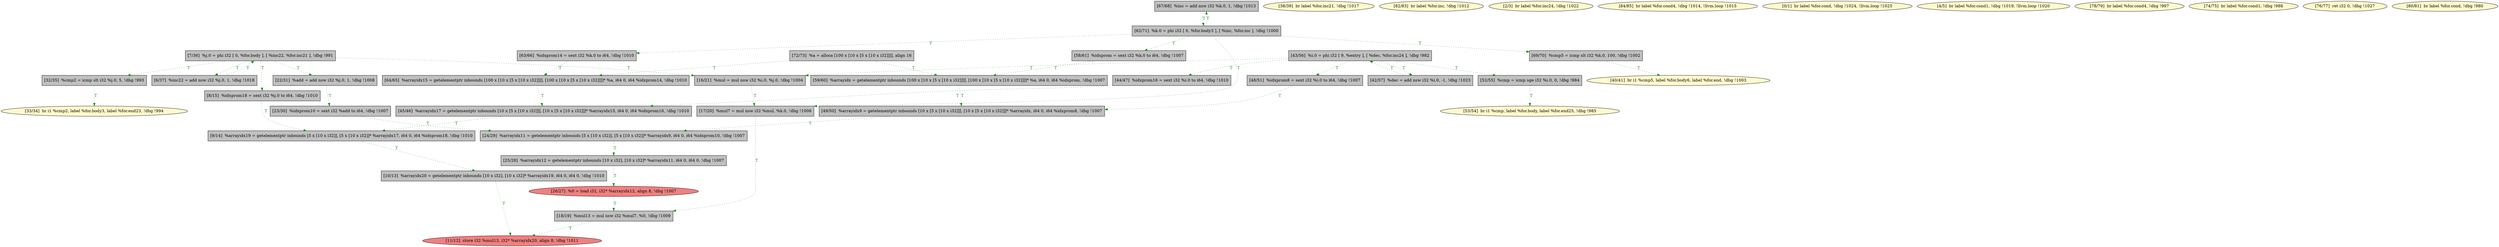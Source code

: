 
digraph G {


node100 [fillcolor=grey,label="[67/68]  %inc = add nsw i32 %k.0, 1, !dbg !1013",shape=rectangle,style=filled ]
node99 [fillcolor=lightcoral,label="[11/12]  store i32 %mul13, i32* %arrayidx20, align 8, !dbg !1011",shape=ellipse,style=filled ]
node94 [fillcolor=grey,label="[8/15]  %idxprom18 = sext i32 %j.0 to i64, !dbg !1010",shape=rectangle,style=filled ]
node72 [fillcolor=grey,label="[17/20]  %mul7 = mul nsw i32 %mul, %k.0, !dbg !1006",shape=rectangle,style=filled ]
node63 [fillcolor=lemonchiffon,label="[40/41]  br i1 %cmp5, label %for.body6, label %for.end, !dbg !1003",shape=ellipse,style=filled ]
node71 [fillcolor=grey,label="[62/71]  %k.0 = phi i32 [ 0, %for.body3 ], [ %inc, %for.inc ], !dbg !1000",shape=rectangle,style=filled ]
node92 [fillcolor=grey,label="[45/46]  %arrayidx17 = getelementptr inbounds [10 x [5 x [10 x i32]]], [10 x [5 x [10 x i32]]]* %arrayidx15, i64 0, i64 %idxprom16, !dbg !1010",shape=rectangle,style=filled ]
node70 [fillcolor=grey,label="[43/56]  %i.0 = phi i32 [ 9, %entry ], [ %dec, %for.inc24 ], !dbg !982",shape=rectangle,style=filled ]
node82 [fillcolor=grey,label="[25/28]  %arrayidx12 = getelementptr inbounds [10 x i32], [10 x i32]* %arrayidx11, i64 0, i64 0, !dbg !1007",shape=rectangle,style=filled ]
node96 [fillcolor=grey,label="[9/14]  %arrayidx19 = getelementptr inbounds [5 x [10 x i32]], [5 x [10 x i32]]* %arrayidx17, i64 0, i64 %idxprom18, !dbg !1010",shape=rectangle,style=filled ]
node67 [fillcolor=grey,label="[16/21]  %mul = mul nsw i32 %i.0, %j.0, !dbg !1004",shape=rectangle,style=filled ]
node68 [fillcolor=grey,label="[58/61]  %idxprom = sext i32 %k.0 to i64, !dbg !1007",shape=rectangle,style=filled ]
node62 [fillcolor=lemonchiffon,label="[38/39]  br label %for.inc21, !dbg !1017",shape=ellipse,style=filled ]
node66 [fillcolor=grey,label="[42/57]  %dec = add nsw i32 %i.0, -1, !dbg !1023",shape=rectangle,style=filled ]
node95 [fillcolor=lemonchiffon,label="[82/83]  br label %for.inc, !dbg !1012",shape=ellipse,style=filled ]
node65 [fillcolor=grey,label="[22/31]  %add = add nsw i32 %j.0, 1, !dbg !1008",shape=rectangle,style=filled ]
node73 [fillcolor=grey,label="[72/73]  %a = alloca [100 x [10 x [5 x [10 x i32]]]], align 16",shape=rectangle,style=filled ]
node64 [fillcolor=grey,label="[10/13]  %arrayidx20 = getelementptr inbounds [10 x i32], [10 x i32]* %arrayidx19, i64 0, i64 0, !dbg !1010",shape=rectangle,style=filled ]
node59 [fillcolor=lemonchiffon,label="[2/3]  br label %for.inc24, !dbg !1022",shape=ellipse,style=filled ]
node98 [fillcolor=lemonchiffon,label="[84/85]  br label %for.cond4, !dbg !1014, !llvm.loop !1015",shape=ellipse,style=filled ]
node77 [fillcolor=grey,label="[59/60]  %arrayidx = getelementptr inbounds [100 x [10 x [5 x [10 x i32]]]], [100 x [10 x [5 x [10 x i32]]]]* %a, i64 0, i64 %idxprom, !dbg !1007",shape=rectangle,style=filled ]
node61 [fillcolor=grey,label="[6/37]  %inc22 = add nsw i32 %j.0, 1, !dbg !1018",shape=rectangle,style=filled ]
node79 [fillcolor=grey,label="[48/51]  %idxprom8 = sext i32 %i.0 to i64, !dbg !1007",shape=rectangle,style=filled ]
node80 [fillcolor=grey,label="[49/50]  %arrayidx9 = getelementptr inbounds [10 x [5 x [10 x i32]]], [10 x [5 x [10 x i32]]]* %arrayidx, i64 0, i64 %idxprom8, !dbg !1007",shape=rectangle,style=filled ]
node58 [fillcolor=lemonchiffon,label="[0/1]  br label %for.cond, !dbg !1024, !llvm.loop !1025",shape=ellipse,style=filled ]
node87 [fillcolor=grey,label="[63/66]  %idxprom14 = sext i32 %k.0 to i64, !dbg !1010",shape=rectangle,style=filled ]
node60 [fillcolor=lemonchiffon,label="[4/5]  br label %for.cond1, !dbg !1019, !llvm.loop !1020",shape=ellipse,style=filled ]
node97 [fillcolor=grey,label="[69/70]  %cmp5 = icmp slt i32 %k.0, 100, !dbg !1002",shape=rectangle,style=filled ]
node91 [fillcolor=lemonchiffon,label="[78/79]  br label %for.cond4, !dbg !997",shape=ellipse,style=filled ]
node74 [fillcolor=lightcoral,label="[26/27]  %0 = load i32, i32* %arrayidx12, align 8, !dbg !1007",shape=ellipse,style=filled ]
node90 [fillcolor=grey,label="[44/47]  %idxprom16 = sext i32 %i.0 to i64, !dbg !1010",shape=rectangle,style=filled ]
node86 [fillcolor=grey,label="[18/19]  %mul13 = mul nsw i32 %mul7, %0, !dbg !1009",shape=rectangle,style=filled ]
node75 [fillcolor=lemonchiffon,label="[74/75]  br label %for.cond1, !dbg !988",shape=ellipse,style=filled ]
node76 [fillcolor=grey,label="[32/35]  %cmp2 = icmp slt i32 %j.0, 5, !dbg !993",shape=rectangle,style=filled ]
node78 [fillcolor=grey,label="[52/55]  %cmp = icmp sge i32 %i.0, 0, !dbg !984",shape=rectangle,style=filled ]
node69 [fillcolor=lemonchiffon,label="[33/34]  br i1 %cmp2, label %for.body3, label %for.end23, !dbg !994",shape=ellipse,style=filled ]
node81 [fillcolor=grey,label="[23/30]  %idxprom10 = sext i32 %add to i64, !dbg !1007",shape=rectangle,style=filled ]
node84 [fillcolor=grey,label="[24/29]  %arrayidx11 = getelementptr inbounds [5 x [10 x i32]], [5 x [10 x i32]]* %arrayidx9, i64 0, i64 %idxprom10, !dbg !1007",shape=rectangle,style=filled ]
node83 [fillcolor=grey,label="[7/36]  %j.0 = phi i32 [ 0, %for.body ], [ %inc22, %for.inc21 ], !dbg !991",shape=rectangle,style=filled ]
node85 [fillcolor=lemonchiffon,label="[76/77]  ret i32 0, !dbg !1027",shape=ellipse,style=filled ]
node93 [fillcolor=lemonchiffon,label="[80/81]  br label %for.cond, !dbg !980",shape=ellipse,style=filled ]
node88 [fillcolor=lemonchiffon,label="[53/54]  br i1 %cmp, label %for.body, label %for.end25, !dbg !985",shape=ellipse,style=filled ]
node89 [fillcolor=grey,label="[64/65]  %arrayidx15 = getelementptr inbounds [100 x [10 x [5 x [10 x i32]]]], [100 x [10 x [5 x [10 x i32]]]]* %a, i64 0, i64 %idxprom14, !dbg !1010",shape=rectangle,style=filled ]

node83->node76 [style=dotted,color=forestgreen,label="T",fontcolor=forestgreen ]
node84->node82 [style=dotted,color=forestgreen,label="T",fontcolor=forestgreen ]
node83->node61 [style=dotted,color=forestgreen,label="T",fontcolor=forestgreen ]
node66->node70 [style=dotted,color=forestgreen,label="T",fontcolor=forestgreen ]
node64->node99 [style=dotted,color=forestgreen,label="T",fontcolor=forestgreen ]
node74->node86 [style=dotted,color=forestgreen,label="T",fontcolor=forestgreen ]
node70->node79 [style=dotted,color=forestgreen,label="T",fontcolor=forestgreen ]
node71->node100 [style=dotted,color=forestgreen,label="T",fontcolor=forestgreen ]
node100->node71 [style=dotted,color=forestgreen,label="T",fontcolor=forestgreen ]
node83->node67 [style=dotted,color=forestgreen,label="T",fontcolor=forestgreen ]
node82->node74 [style=dotted,color=forestgreen,label="T",fontcolor=forestgreen ]
node92->node96 [style=dotted,color=forestgreen,label="T",fontcolor=forestgreen ]
node97->node63 [style=dotted,color=forestgreen,label="T",fontcolor=forestgreen ]
node70->node67 [style=dotted,color=forestgreen,label="T",fontcolor=forestgreen ]
node71->node68 [style=dotted,color=forestgreen,label="T",fontcolor=forestgreen ]
node73->node89 [style=dotted,color=forestgreen,label="T",fontcolor=forestgreen ]
node94->node96 [style=dotted,color=forestgreen,label="T",fontcolor=forestgreen ]
node70->node90 [style=dotted,color=forestgreen,label="T",fontcolor=forestgreen ]
node65->node81 [style=dotted,color=forestgreen,label="T",fontcolor=forestgreen ]
node73->node77 [style=dotted,color=forestgreen,label="T",fontcolor=forestgreen ]
node96->node64 [style=dotted,color=forestgreen,label="T",fontcolor=forestgreen ]
node80->node84 [style=dotted,color=forestgreen,label="T",fontcolor=forestgreen ]
node78->node88 [style=dotted,color=forestgreen,label="T",fontcolor=forestgreen ]
node70->node78 [style=dotted,color=forestgreen,label="T",fontcolor=forestgreen ]
node77->node80 [style=dotted,color=forestgreen,label="T",fontcolor=forestgreen ]
node90->node92 [style=dotted,color=forestgreen,label="T",fontcolor=forestgreen ]
node71->node97 [style=dotted,color=forestgreen,label="T",fontcolor=forestgreen ]
node70->node66 [style=dotted,color=forestgreen,label="T",fontcolor=forestgreen ]
node71->node72 [style=dotted,color=forestgreen,label="T",fontcolor=forestgreen ]
node72->node86 [style=dotted,color=forestgreen,label="T",fontcolor=forestgreen ]
node61->node83 [style=dotted,color=forestgreen,label="T",fontcolor=forestgreen ]
node86->node99 [style=dotted,color=forestgreen,label="T",fontcolor=forestgreen ]
node87->node89 [style=dotted,color=forestgreen,label="T",fontcolor=forestgreen ]
node76->node69 [style=dotted,color=forestgreen,label="T",fontcolor=forestgreen ]
node83->node65 [style=dotted,color=forestgreen,label="T",fontcolor=forestgreen ]
node67->node72 [style=dotted,color=forestgreen,label="T",fontcolor=forestgreen ]
node81->node84 [style=dotted,color=forestgreen,label="T",fontcolor=forestgreen ]
node68->node77 [style=dotted,color=forestgreen,label="T",fontcolor=forestgreen ]
node71->node87 [style=dotted,color=forestgreen,label="T",fontcolor=forestgreen ]
node83->node94 [style=dotted,color=forestgreen,label="T",fontcolor=forestgreen ]
node89->node92 [style=dotted,color=forestgreen,label="T",fontcolor=forestgreen ]
node79->node80 [style=dotted,color=forestgreen,label="T",fontcolor=forestgreen ]


}
